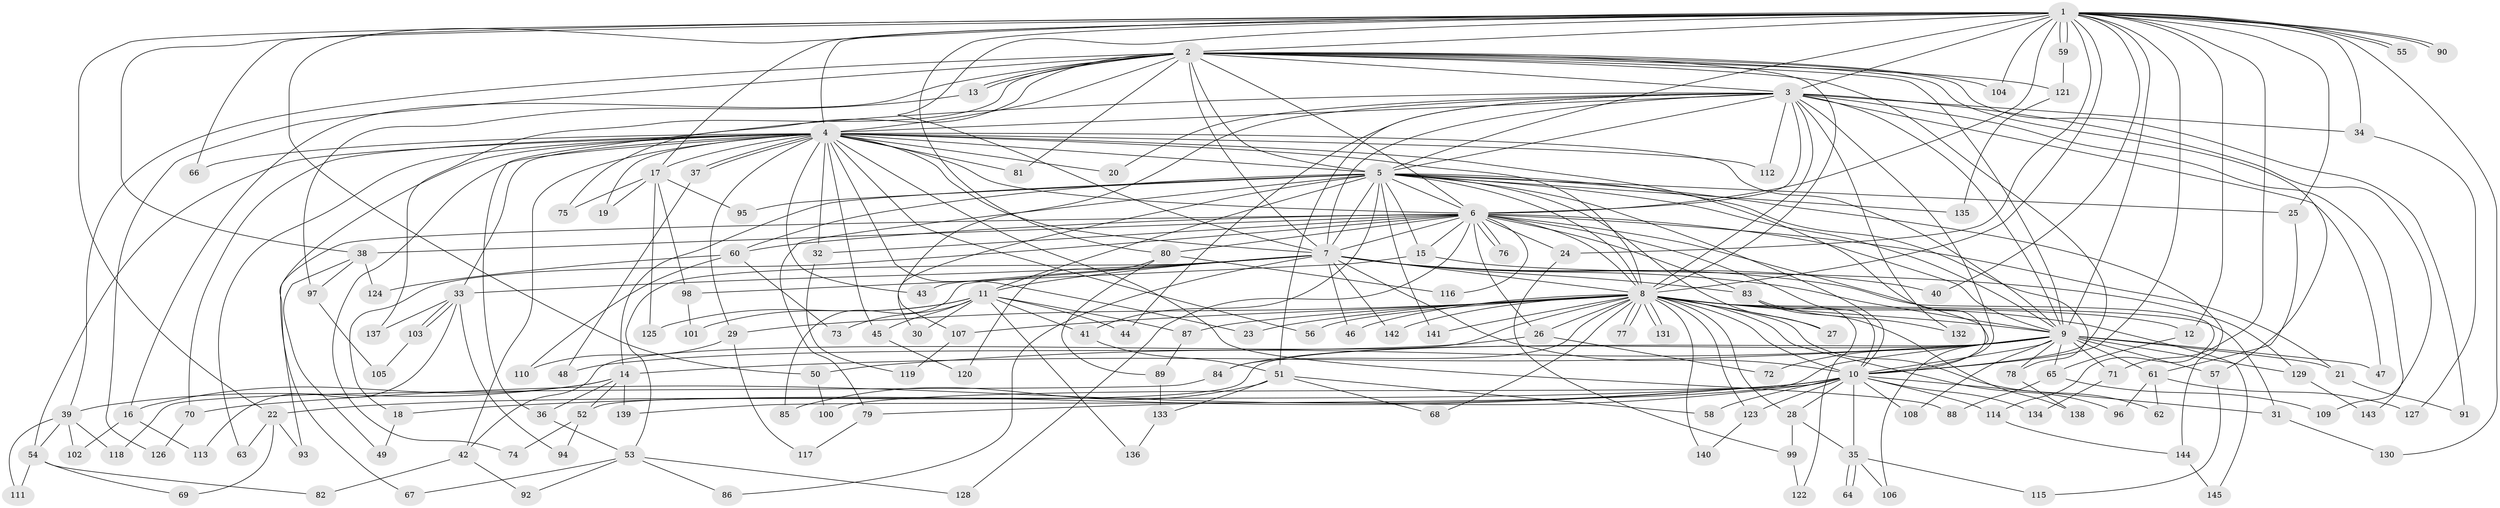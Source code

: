 // coarse degree distribution, {26: 0.009900990099009901, 40: 0.009900990099009901, 22: 0.009900990099009901, 4: 0.06930693069306931, 6: 0.039603960396039604, 2: 0.5742574257425742, 1: 0.039603960396039604, 3: 0.15841584158415842, 7: 0.009900990099009901, 5: 0.04950495049504951, 9: 0.009900990099009901, 24: 0.009900990099009901, 21: 0.009900990099009901}
// Generated by graph-tools (version 1.1) at 2025/47/03/04/25 21:47:42]
// undirected, 145 vertices, 315 edges
graph export_dot {
graph [start="1"]
  node [color=gray90,style=filled];
  1;
  2;
  3;
  4;
  5;
  6;
  7;
  8;
  9;
  10;
  11;
  12;
  13;
  14;
  15;
  16;
  17;
  18;
  19;
  20;
  21;
  22;
  23;
  24;
  25;
  26;
  27;
  28;
  29;
  30;
  31;
  32;
  33;
  34;
  35;
  36;
  37;
  38;
  39;
  40;
  41;
  42;
  43;
  44;
  45;
  46;
  47;
  48;
  49;
  50;
  51;
  52;
  53;
  54;
  55;
  56;
  57;
  58;
  59;
  60;
  61;
  62;
  63;
  64;
  65;
  66;
  67;
  68;
  69;
  70;
  71;
  72;
  73;
  74;
  75;
  76;
  77;
  78;
  79;
  80;
  81;
  82;
  83;
  84;
  85;
  86;
  87;
  88;
  89;
  90;
  91;
  92;
  93;
  94;
  95;
  96;
  97;
  98;
  99;
  100;
  101;
  102;
  103;
  104;
  105;
  106;
  107;
  108;
  109;
  110;
  111;
  112;
  113;
  114;
  115;
  116;
  117;
  118;
  119;
  120;
  121;
  122;
  123;
  124;
  125;
  126;
  127;
  128;
  129;
  130;
  131;
  132;
  133;
  134;
  135;
  136;
  137;
  138;
  139;
  140;
  141;
  142;
  143;
  144;
  145;
  1 -- 2;
  1 -- 3;
  1 -- 4;
  1 -- 5;
  1 -- 6;
  1 -- 7;
  1 -- 8;
  1 -- 9;
  1 -- 10;
  1 -- 12;
  1 -- 17;
  1 -- 22;
  1 -- 24;
  1 -- 25;
  1 -- 34;
  1 -- 38;
  1 -- 40;
  1 -- 50;
  1 -- 55;
  1 -- 55;
  1 -- 59;
  1 -- 59;
  1 -- 66;
  1 -- 71;
  1 -- 80;
  1 -- 90;
  1 -- 90;
  1 -- 104;
  1 -- 130;
  2 -- 3;
  2 -- 4;
  2 -- 5;
  2 -- 6;
  2 -- 7;
  2 -- 8;
  2 -- 9;
  2 -- 10;
  2 -- 13;
  2 -- 13;
  2 -- 16;
  2 -- 39;
  2 -- 57;
  2 -- 75;
  2 -- 81;
  2 -- 91;
  2 -- 104;
  2 -- 121;
  2 -- 126;
  2 -- 137;
  3 -- 4;
  3 -- 5;
  3 -- 6;
  3 -- 7;
  3 -- 8;
  3 -- 9;
  3 -- 10;
  3 -- 20;
  3 -- 34;
  3 -- 36;
  3 -- 44;
  3 -- 47;
  3 -- 51;
  3 -- 107;
  3 -- 109;
  3 -- 112;
  3 -- 132;
  3 -- 143;
  4 -- 5;
  4 -- 6;
  4 -- 7;
  4 -- 8;
  4 -- 9;
  4 -- 10;
  4 -- 17;
  4 -- 19;
  4 -- 20;
  4 -- 23;
  4 -- 29;
  4 -- 32;
  4 -- 33;
  4 -- 37;
  4 -- 37;
  4 -- 42;
  4 -- 43;
  4 -- 45;
  4 -- 54;
  4 -- 56;
  4 -- 63;
  4 -- 66;
  4 -- 67;
  4 -- 70;
  4 -- 74;
  4 -- 81;
  4 -- 88;
  4 -- 112;
  5 -- 6;
  5 -- 7;
  5 -- 8;
  5 -- 9;
  5 -- 10;
  5 -- 11;
  5 -- 14;
  5 -- 15;
  5 -- 25;
  5 -- 27;
  5 -- 30;
  5 -- 41;
  5 -- 60;
  5 -- 78;
  5 -- 79;
  5 -- 95;
  5 -- 135;
  5 -- 141;
  5 -- 144;
  6 -- 7;
  6 -- 8;
  6 -- 9;
  6 -- 10;
  6 -- 15;
  6 -- 18;
  6 -- 21;
  6 -- 24;
  6 -- 26;
  6 -- 32;
  6 -- 38;
  6 -- 60;
  6 -- 76;
  6 -- 76;
  6 -- 80;
  6 -- 83;
  6 -- 93;
  6 -- 106;
  6 -- 116;
  6 -- 128;
  7 -- 8;
  7 -- 9;
  7 -- 10;
  7 -- 11;
  7 -- 33;
  7 -- 40;
  7 -- 43;
  7 -- 46;
  7 -- 53;
  7 -- 83;
  7 -- 85;
  7 -- 86;
  7 -- 114;
  7 -- 142;
  8 -- 9;
  8 -- 10;
  8 -- 12;
  8 -- 23;
  8 -- 26;
  8 -- 27;
  8 -- 28;
  8 -- 29;
  8 -- 31;
  8 -- 42;
  8 -- 46;
  8 -- 56;
  8 -- 62;
  8 -- 68;
  8 -- 77;
  8 -- 77;
  8 -- 84;
  8 -- 87;
  8 -- 96;
  8 -- 107;
  8 -- 123;
  8 -- 131;
  8 -- 131;
  8 -- 140;
  8 -- 141;
  8 -- 142;
  8 -- 145;
  9 -- 10;
  9 -- 14;
  9 -- 21;
  9 -- 47;
  9 -- 50;
  9 -- 52;
  9 -- 57;
  9 -- 61;
  9 -- 65;
  9 -- 71;
  9 -- 72;
  9 -- 78;
  9 -- 84;
  9 -- 108;
  9 -- 129;
  9 -- 139;
  10 -- 18;
  10 -- 22;
  10 -- 28;
  10 -- 31;
  10 -- 35;
  10 -- 58;
  10 -- 70;
  10 -- 79;
  10 -- 100;
  10 -- 108;
  10 -- 114;
  10 -- 123;
  10 -- 134;
  11 -- 30;
  11 -- 41;
  11 -- 44;
  11 -- 45;
  11 -- 73;
  11 -- 87;
  11 -- 101;
  11 -- 125;
  11 -- 136;
  12 -- 65;
  13 -- 97;
  14 -- 16;
  14 -- 36;
  14 -- 39;
  14 -- 52;
  14 -- 139;
  15 -- 98;
  15 -- 129;
  16 -- 102;
  16 -- 113;
  17 -- 19;
  17 -- 75;
  17 -- 95;
  17 -- 98;
  17 -- 125;
  18 -- 49;
  21 -- 91;
  22 -- 63;
  22 -- 69;
  22 -- 93;
  24 -- 99;
  25 -- 61;
  26 -- 48;
  26 -- 72;
  28 -- 35;
  28 -- 99;
  29 -- 110;
  29 -- 117;
  31 -- 130;
  32 -- 119;
  33 -- 94;
  33 -- 103;
  33 -- 103;
  33 -- 113;
  33 -- 137;
  34 -- 127;
  35 -- 64;
  35 -- 64;
  35 -- 106;
  35 -- 115;
  36 -- 53;
  37 -- 48;
  38 -- 49;
  38 -- 97;
  38 -- 124;
  39 -- 54;
  39 -- 102;
  39 -- 111;
  39 -- 118;
  41 -- 51;
  42 -- 82;
  42 -- 92;
  45 -- 120;
  50 -- 100;
  51 -- 58;
  51 -- 68;
  51 -- 85;
  51 -- 133;
  52 -- 74;
  52 -- 94;
  53 -- 67;
  53 -- 86;
  53 -- 92;
  53 -- 128;
  54 -- 69;
  54 -- 82;
  54 -- 111;
  57 -- 115;
  59 -- 121;
  60 -- 73;
  60 -- 110;
  60 -- 124;
  61 -- 62;
  61 -- 96;
  61 -- 127;
  65 -- 88;
  65 -- 109;
  70 -- 126;
  71 -- 134;
  78 -- 138;
  79 -- 117;
  80 -- 89;
  80 -- 116;
  80 -- 120;
  83 -- 122;
  83 -- 132;
  83 -- 138;
  84 -- 118;
  87 -- 89;
  89 -- 133;
  97 -- 105;
  98 -- 101;
  99 -- 122;
  103 -- 105;
  107 -- 119;
  114 -- 144;
  121 -- 135;
  123 -- 140;
  129 -- 143;
  133 -- 136;
  144 -- 145;
}
